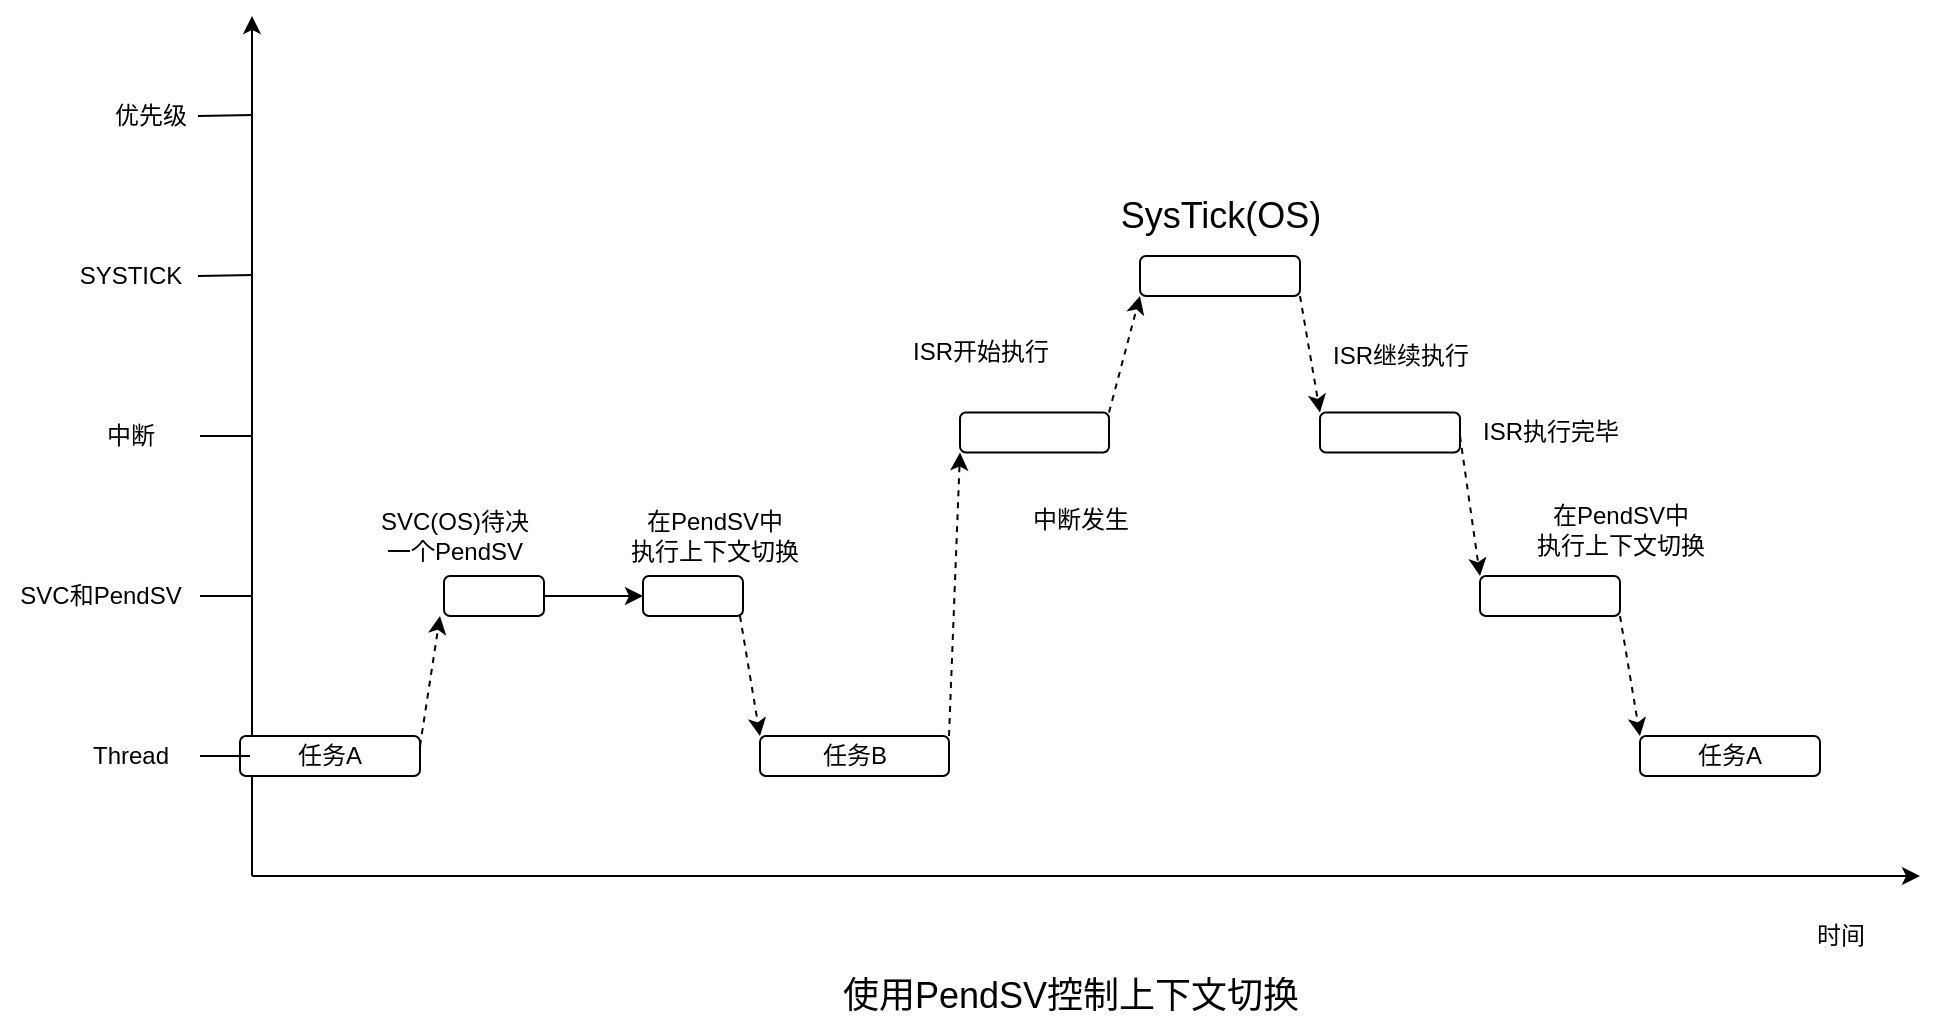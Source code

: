 <mxfile>
    <diagram id="nnhsRllMrYN-v-mpikRo" name="第 1 页">
        <mxGraphModel dx="944" dy="841" grid="1" gridSize="10" guides="1" tooltips="1" connect="1" arrows="1" fold="1" page="1" pageScale="1" pageWidth="1169" pageHeight="827" background="#FFFFFF" math="0" shadow="0">
            <root>
                <mxCell id="0"/>
                <mxCell id="1" parent="0"/>
                <mxCell id="2" value="" style="endArrow=classic;html=1;" parent="1" edge="1">
                    <mxGeometry width="50" height="50" relative="1" as="geometry">
                        <mxPoint x="296" y="500" as="sourcePoint"/>
                        <mxPoint x="296" y="70" as="targetPoint"/>
                    </mxGeometry>
                </mxCell>
                <mxCell id="3" value="" style="endArrow=classic;html=1;" parent="1" edge="1">
                    <mxGeometry width="50" height="50" relative="1" as="geometry">
                        <mxPoint x="296" y="500" as="sourcePoint"/>
                        <mxPoint x="1130" y="500" as="targetPoint"/>
                    </mxGeometry>
                </mxCell>
                <mxCell id="4" value="SYSTICK" style="text;html=1;align=center;verticalAlign=middle;resizable=0;points=[];autosize=1;strokeColor=none;" parent="1" vertex="1">
                    <mxGeometry x="200" y="190" width="70" height="20" as="geometry"/>
                </mxCell>
                <mxCell id="5" value="时间" style="text;html=1;align=center;verticalAlign=middle;resizable=0;points=[];autosize=1;strokeColor=none;" parent="1" vertex="1">
                    <mxGeometry x="1070" y="520" width="40" height="20" as="geometry"/>
                </mxCell>
                <mxCell id="6" value="&lt;font style=&quot;font-size: 18px&quot;&gt;使用PendSV控制上下文切换&lt;/font&gt;" style="text;html=1;align=center;verticalAlign=middle;resizable=0;points=[];autosize=1;strokeColor=none;flipH=1;" parent="1" vertex="1">
                    <mxGeometry x="585" y="550" width="240" height="20" as="geometry"/>
                </mxCell>
                <mxCell id="7" value="任务A" style="rounded=1;whiteSpace=wrap;html=1;" parent="1" vertex="1">
                    <mxGeometry x="290" y="430" width="90" height="20" as="geometry"/>
                </mxCell>
                <mxCell id="8" value="" style="endArrow=none;html=1;" parent="1" edge="1">
                    <mxGeometry width="50" height="50" relative="1" as="geometry">
                        <mxPoint x="270" y="280" as="sourcePoint"/>
                        <mxPoint x="296" y="280" as="targetPoint"/>
                    </mxGeometry>
                </mxCell>
                <mxCell id="10" value="" style="endArrow=none;html=1;" parent="1" edge="1">
                    <mxGeometry width="50" height="50" relative="1" as="geometry">
                        <mxPoint x="270" y="440" as="sourcePoint"/>
                        <mxPoint x="295" y="440" as="targetPoint"/>
                    </mxGeometry>
                </mxCell>
                <mxCell id="11" value="中断" style="text;html=1;align=center;verticalAlign=middle;resizable=0;points=[];autosize=1;strokeColor=none;" parent="1" vertex="1">
                    <mxGeometry x="215" y="270" width="40" height="20" as="geometry"/>
                </mxCell>
                <mxCell id="13" value="Thread" style="text;html=1;align=center;verticalAlign=middle;resizable=0;points=[];autosize=1;strokeColor=none;" parent="1" vertex="1">
                    <mxGeometry x="210" y="430" width="50" height="20" as="geometry"/>
                </mxCell>
                <mxCell id="25" value="" style="endArrow=classic;html=1;dashed=1;exitX=1;exitY=0.25;exitDx=0;exitDy=0;" parent="1" edge="1" source="7">
                    <mxGeometry width="50" height="50" relative="1" as="geometry">
                        <mxPoint x="359" y="430" as="sourcePoint"/>
                        <mxPoint x="390" y="370" as="targetPoint"/>
                    </mxGeometry>
                </mxCell>
                <mxCell id="29" value="" style="endArrow=none;html=1;" edge="1" parent="1">
                    <mxGeometry width="50" height="50" relative="1" as="geometry">
                        <mxPoint x="269" y="200" as="sourcePoint"/>
                        <mxPoint x="296.5" y="199.5" as="targetPoint"/>
                    </mxGeometry>
                </mxCell>
                <mxCell id="30" value="" style="endArrow=none;html=1;" edge="1" parent="1">
                    <mxGeometry width="50" height="50" relative="1" as="geometry">
                        <mxPoint x="270" y="360" as="sourcePoint"/>
                        <mxPoint x="296" y="360" as="targetPoint"/>
                    </mxGeometry>
                </mxCell>
                <mxCell id="31" value="SVC和PendSV" style="text;html=1;align=center;verticalAlign=middle;resizable=0;points=[];autosize=1;strokeColor=none;" vertex="1" parent="1">
                    <mxGeometry x="170" y="350" width="100" height="20" as="geometry"/>
                </mxCell>
                <mxCell id="35" style="edgeStyle=none;html=1;exitX=1;exitY=0.5;exitDx=0;exitDy=0;entryX=0;entryY=0.5;entryDx=0;entryDy=0;" edge="1" parent="1" source="32" target="33">
                    <mxGeometry relative="1" as="geometry"/>
                </mxCell>
                <mxCell id="32" value="" style="rounded=1;whiteSpace=wrap;html=1;" vertex="1" parent="1">
                    <mxGeometry x="392" y="350" width="50" height="20" as="geometry"/>
                </mxCell>
                <mxCell id="33" value="" style="rounded=1;whiteSpace=wrap;html=1;" vertex="1" parent="1">
                    <mxGeometry x="491.5" y="350" width="50" height="20" as="geometry"/>
                </mxCell>
                <mxCell id="36" value="SVC(OS)待决&lt;br&gt;一个PendSV" style="text;html=1;align=center;verticalAlign=middle;resizable=0;points=[];autosize=1;strokeColor=none;" vertex="1" parent="1">
                    <mxGeometry x="352" y="315" width="90" height="30" as="geometry"/>
                </mxCell>
                <mxCell id="37" value="在PendSV中&lt;br&gt;执行上下文切换" style="text;html=1;align=center;verticalAlign=middle;resizable=0;points=[];autosize=1;strokeColor=none;" vertex="1" parent="1">
                    <mxGeometry x="477" y="315" width="100" height="30" as="geometry"/>
                </mxCell>
                <mxCell id="38" value="任务B" style="rounded=1;whiteSpace=wrap;html=1;" vertex="1" parent="1">
                    <mxGeometry x="550" y="430" width="94.5" height="20" as="geometry"/>
                </mxCell>
                <mxCell id="39" value="" style="rounded=1;whiteSpace=wrap;html=1;" vertex="1" parent="1">
                    <mxGeometry x="650" y="268.25" width="74.5" height="20" as="geometry"/>
                </mxCell>
                <mxCell id="40" value="" style="rounded=1;whiteSpace=wrap;html=1;" vertex="1" parent="1">
                    <mxGeometry x="740" y="190" width="80" height="20" as="geometry"/>
                </mxCell>
                <mxCell id="41" value="优先级" style="text;html=1;align=center;verticalAlign=middle;resizable=0;points=[];autosize=1;strokeColor=none;" vertex="1" parent="1">
                    <mxGeometry x="220" y="110" width="50" height="20" as="geometry"/>
                </mxCell>
                <mxCell id="42" value="" style="endArrow=none;html=1;" edge="1" parent="1">
                    <mxGeometry width="50" height="50" relative="1" as="geometry">
                        <mxPoint x="269" y="120" as="sourcePoint"/>
                        <mxPoint x="296.5" y="119.5" as="targetPoint"/>
                    </mxGeometry>
                </mxCell>
                <mxCell id="43" value="" style="endArrow=classic;html=1;dashed=1;entryX=0;entryY=0;entryDx=0;entryDy=0;" edge="1" parent="1" target="38">
                    <mxGeometry width="50" height="50" relative="1" as="geometry">
                        <mxPoint x="540" y="370" as="sourcePoint"/>
                        <mxPoint x="400.0" y="380" as="targetPoint"/>
                    </mxGeometry>
                </mxCell>
                <mxCell id="44" value="" style="endArrow=classic;html=1;dashed=1;exitX=1;exitY=0;exitDx=0;exitDy=0;entryX=0;entryY=1;entryDx=0;entryDy=0;" edge="1" parent="1" source="38" target="39">
                    <mxGeometry width="50" height="50" relative="1" as="geometry">
                        <mxPoint x="550.0" y="380" as="sourcePoint"/>
                        <mxPoint x="670" y="370" as="targetPoint"/>
                    </mxGeometry>
                </mxCell>
                <mxCell id="45" value="ISR开始执行" style="text;html=1;align=center;verticalAlign=middle;resizable=0;points=[];autosize=1;strokeColor=none;" vertex="1" parent="1">
                    <mxGeometry x="620" y="228.25" width="80" height="20" as="geometry"/>
                </mxCell>
                <mxCell id="46" value="中断发生" style="text;html=1;align=center;verticalAlign=middle;resizable=0;points=[];autosize=1;strokeColor=none;" vertex="1" parent="1">
                    <mxGeometry x="680" y="311.75" width="60" height="20" as="geometry"/>
                </mxCell>
                <mxCell id="50" value="&lt;font style=&quot;font-size: 18px&quot;&gt;SysTick(OS)&lt;/font&gt;" style="text;html=1;align=center;verticalAlign=middle;resizable=0;points=[];autosize=1;strokeColor=none;" vertex="1" parent="1">
                    <mxGeometry x="720" y="160" width="120" height="20" as="geometry"/>
                </mxCell>
                <mxCell id="51" value="" style="rounded=1;whiteSpace=wrap;html=1;" vertex="1" parent="1">
                    <mxGeometry x="830" y="268.25" width="70" height="20" as="geometry"/>
                </mxCell>
                <mxCell id="52" value="" style="rounded=1;whiteSpace=wrap;html=1;" vertex="1" parent="1">
                    <mxGeometry x="910" y="350" width="70" height="20" as="geometry"/>
                </mxCell>
                <mxCell id="53" value="任务A" style="rounded=1;whiteSpace=wrap;html=1;" vertex="1" parent="1">
                    <mxGeometry x="990" y="430" width="90" height="20" as="geometry"/>
                </mxCell>
                <mxCell id="54" value="" style="endArrow=classic;html=1;dashed=1;exitX=1;exitY=0;exitDx=0;exitDy=0;entryX=0;entryY=1;entryDx=0;entryDy=0;" edge="1" parent="1" source="39" target="40">
                    <mxGeometry width="50" height="50" relative="1" as="geometry">
                        <mxPoint x="654.5" y="440" as="sourcePoint"/>
                        <mxPoint x="684.5" y="298.25" as="targetPoint"/>
                    </mxGeometry>
                </mxCell>
                <mxCell id="55" value="" style="endArrow=classic;html=1;dashed=1;exitX=1;exitY=1;exitDx=0;exitDy=0;entryX=0;entryY=0;entryDx=0;entryDy=0;" edge="1" parent="1" source="40" target="51">
                    <mxGeometry width="50" height="50" relative="1" as="geometry">
                        <mxPoint x="734.5" y="278.25" as="sourcePoint"/>
                        <mxPoint x="780.0" y="220" as="targetPoint"/>
                    </mxGeometry>
                </mxCell>
                <mxCell id="56" value="" style="endArrow=classic;html=1;dashed=1;exitX=1;exitY=1;exitDx=0;exitDy=0;entryX=0;entryY=0;entryDx=0;entryDy=0;" edge="1" parent="1" target="52">
                    <mxGeometry width="50" height="50" relative="1" as="geometry">
                        <mxPoint x="900.0" y="280" as="sourcePoint"/>
                        <mxPoint x="930" y="338.25" as="targetPoint"/>
                    </mxGeometry>
                </mxCell>
                <mxCell id="57" value="" style="endArrow=classic;html=1;dashed=1;exitX=1;exitY=1;exitDx=0;exitDy=0;entryX=0;entryY=0;entryDx=0;entryDy=0;" edge="1" parent="1" source="52" target="53">
                    <mxGeometry width="50" height="50" relative="1" as="geometry">
                        <mxPoint x="910" y="290" as="sourcePoint"/>
                        <mxPoint x="940" y="360" as="targetPoint"/>
                    </mxGeometry>
                </mxCell>
                <mxCell id="58" value="ISR继续执行" style="text;html=1;align=center;verticalAlign=middle;resizable=0;points=[];autosize=1;strokeColor=none;" vertex="1" parent="1">
                    <mxGeometry x="830" y="230" width="80" height="20" as="geometry"/>
                </mxCell>
                <mxCell id="59" value="ISR执行完毕" style="text;html=1;align=center;verticalAlign=middle;resizable=0;points=[];autosize=1;strokeColor=none;" vertex="1" parent="1">
                    <mxGeometry x="905" y="268.25" width="80" height="20" as="geometry"/>
                </mxCell>
                <mxCell id="60" value="在PendSV中&lt;br&gt;执行上下文切换" style="text;html=1;align=center;verticalAlign=middle;resizable=0;points=[];autosize=1;strokeColor=none;" vertex="1" parent="1">
                    <mxGeometry x="930" y="311.75" width="100" height="30" as="geometry"/>
                </mxCell>
            </root>
        </mxGraphModel>
    </diagram>
</mxfile>